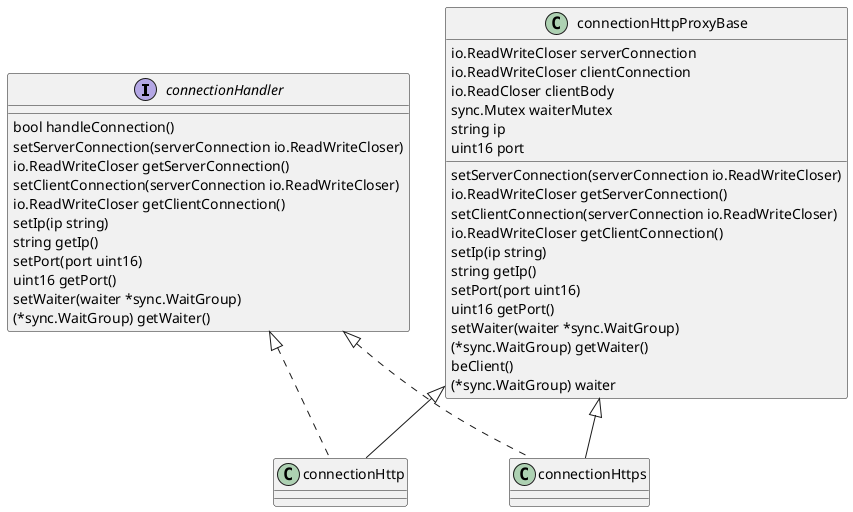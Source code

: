 @startuml
interface connectionHandler {
	bool handleConnection()
        setServerConnection(serverConnection io.ReadWriteCloser)
	io.ReadWriteCloser getServerConnection()
        setClientConnection(serverConnection io.ReadWriteCloser)
        io.ReadWriteCloser getClientConnection()
        setIp(ip string)
        string getIp()
        setPort(port uint16)
        uint16 getPort()
        setWaiter(waiter *sync.WaitGroup)
        (*sync.WaitGroup) getWaiter()

}

class connectionHttpProxyBase {
	setServerConnection(serverConnection io.ReadWriteCloser)
	io.ReadWriteCloser getServerConnection()
        setClientConnection(serverConnection io.ReadWriteCloser)
        io.ReadWriteCloser getClientConnection()
        setIp(ip string)
        string getIp()
        setPort(port uint16)
        uint16 getPort()
        setWaiter(waiter *sync.WaitGroup)
        (*sync.WaitGroup) getWaiter()
	beClient()

	io.ReadWriteCloser serverConnection
	io.ReadWriteCloser clientConnection
	io.ReadCloser clientBody
	(*sync.WaitGroup) waiter 
	sync.Mutex waiterMutex 
	string ip 
	uint16 port 

}

class connectionHttp {
}

class connectionHttps {
}

class connectionHttp implements connectionHandler
class connectionHttps implements connectionHandler

class connectionHttp extends connectionHttpProxyBase
class connectionHttps extends connectionHttpProxyBase
@enduml
